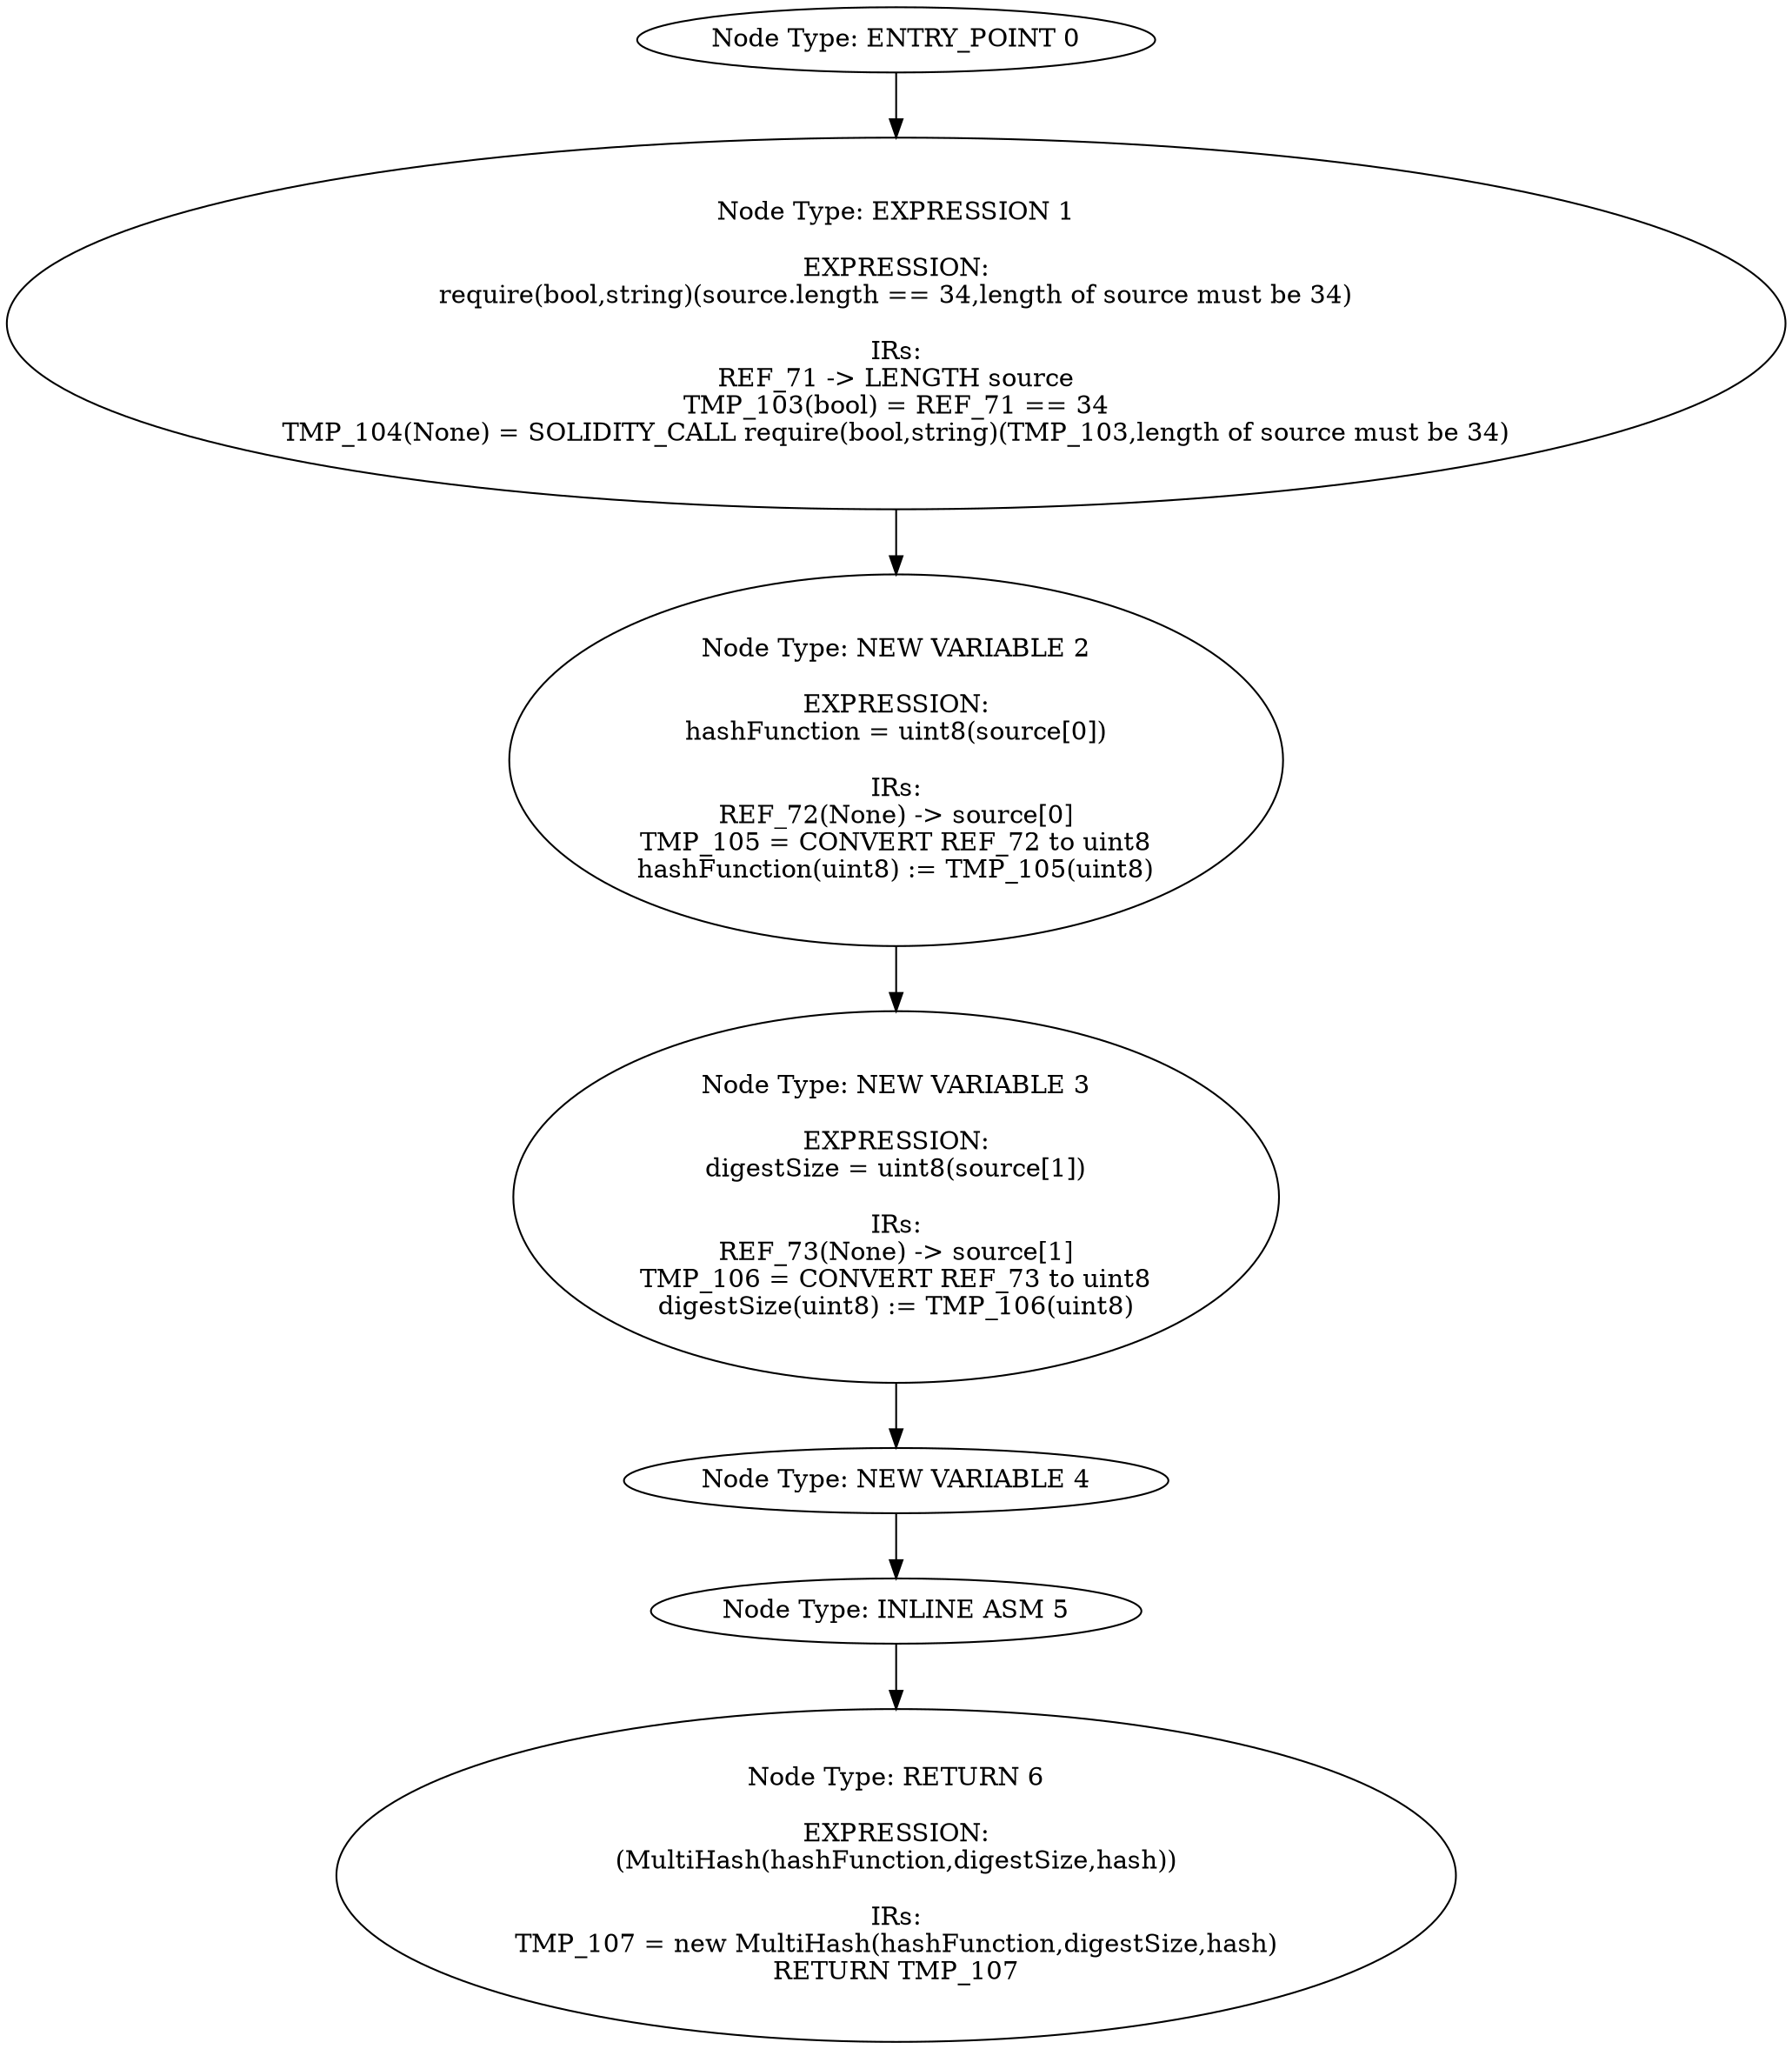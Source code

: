 digraph{
0[label="Node Type: ENTRY_POINT 0
"];
0->1;
1[label="Node Type: EXPRESSION 1

EXPRESSION:
require(bool,string)(source.length == 34,length of source must be 34)

IRs:
REF_71 -> LENGTH source
TMP_103(bool) = REF_71 == 34
TMP_104(None) = SOLIDITY_CALL require(bool,string)(TMP_103,length of source must be 34)"];
1->2;
2[label="Node Type: NEW VARIABLE 2

EXPRESSION:
hashFunction = uint8(source[0])

IRs:
REF_72(None) -> source[0]
TMP_105 = CONVERT REF_72 to uint8
hashFunction(uint8) := TMP_105(uint8)"];
2->3;
3[label="Node Type: NEW VARIABLE 3

EXPRESSION:
digestSize = uint8(source[1])

IRs:
REF_73(None) -> source[1]
TMP_106 = CONVERT REF_73 to uint8
digestSize(uint8) := TMP_106(uint8)"];
3->4;
4[label="Node Type: NEW VARIABLE 4
"];
4->5;
5[label="Node Type: INLINE ASM 5
"];
5->6;
6[label="Node Type: RETURN 6

EXPRESSION:
(MultiHash(hashFunction,digestSize,hash))

IRs:
TMP_107 = new MultiHash(hashFunction,digestSize,hash)
RETURN TMP_107"];
}

